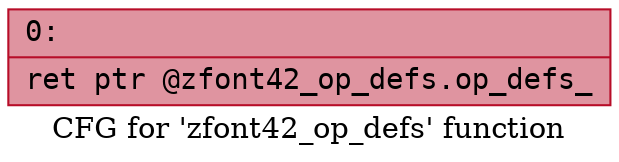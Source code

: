 digraph "CFG for 'zfont42_op_defs' function" {
	label="CFG for 'zfont42_op_defs' function";

	Node0x60000285e800 [shape=record,color="#b70d28ff", style=filled, fillcolor="#b70d2870" fontname="Courier",label="{0:\l|  ret ptr @zfont42_op_defs.op_defs_\l}"];
}

